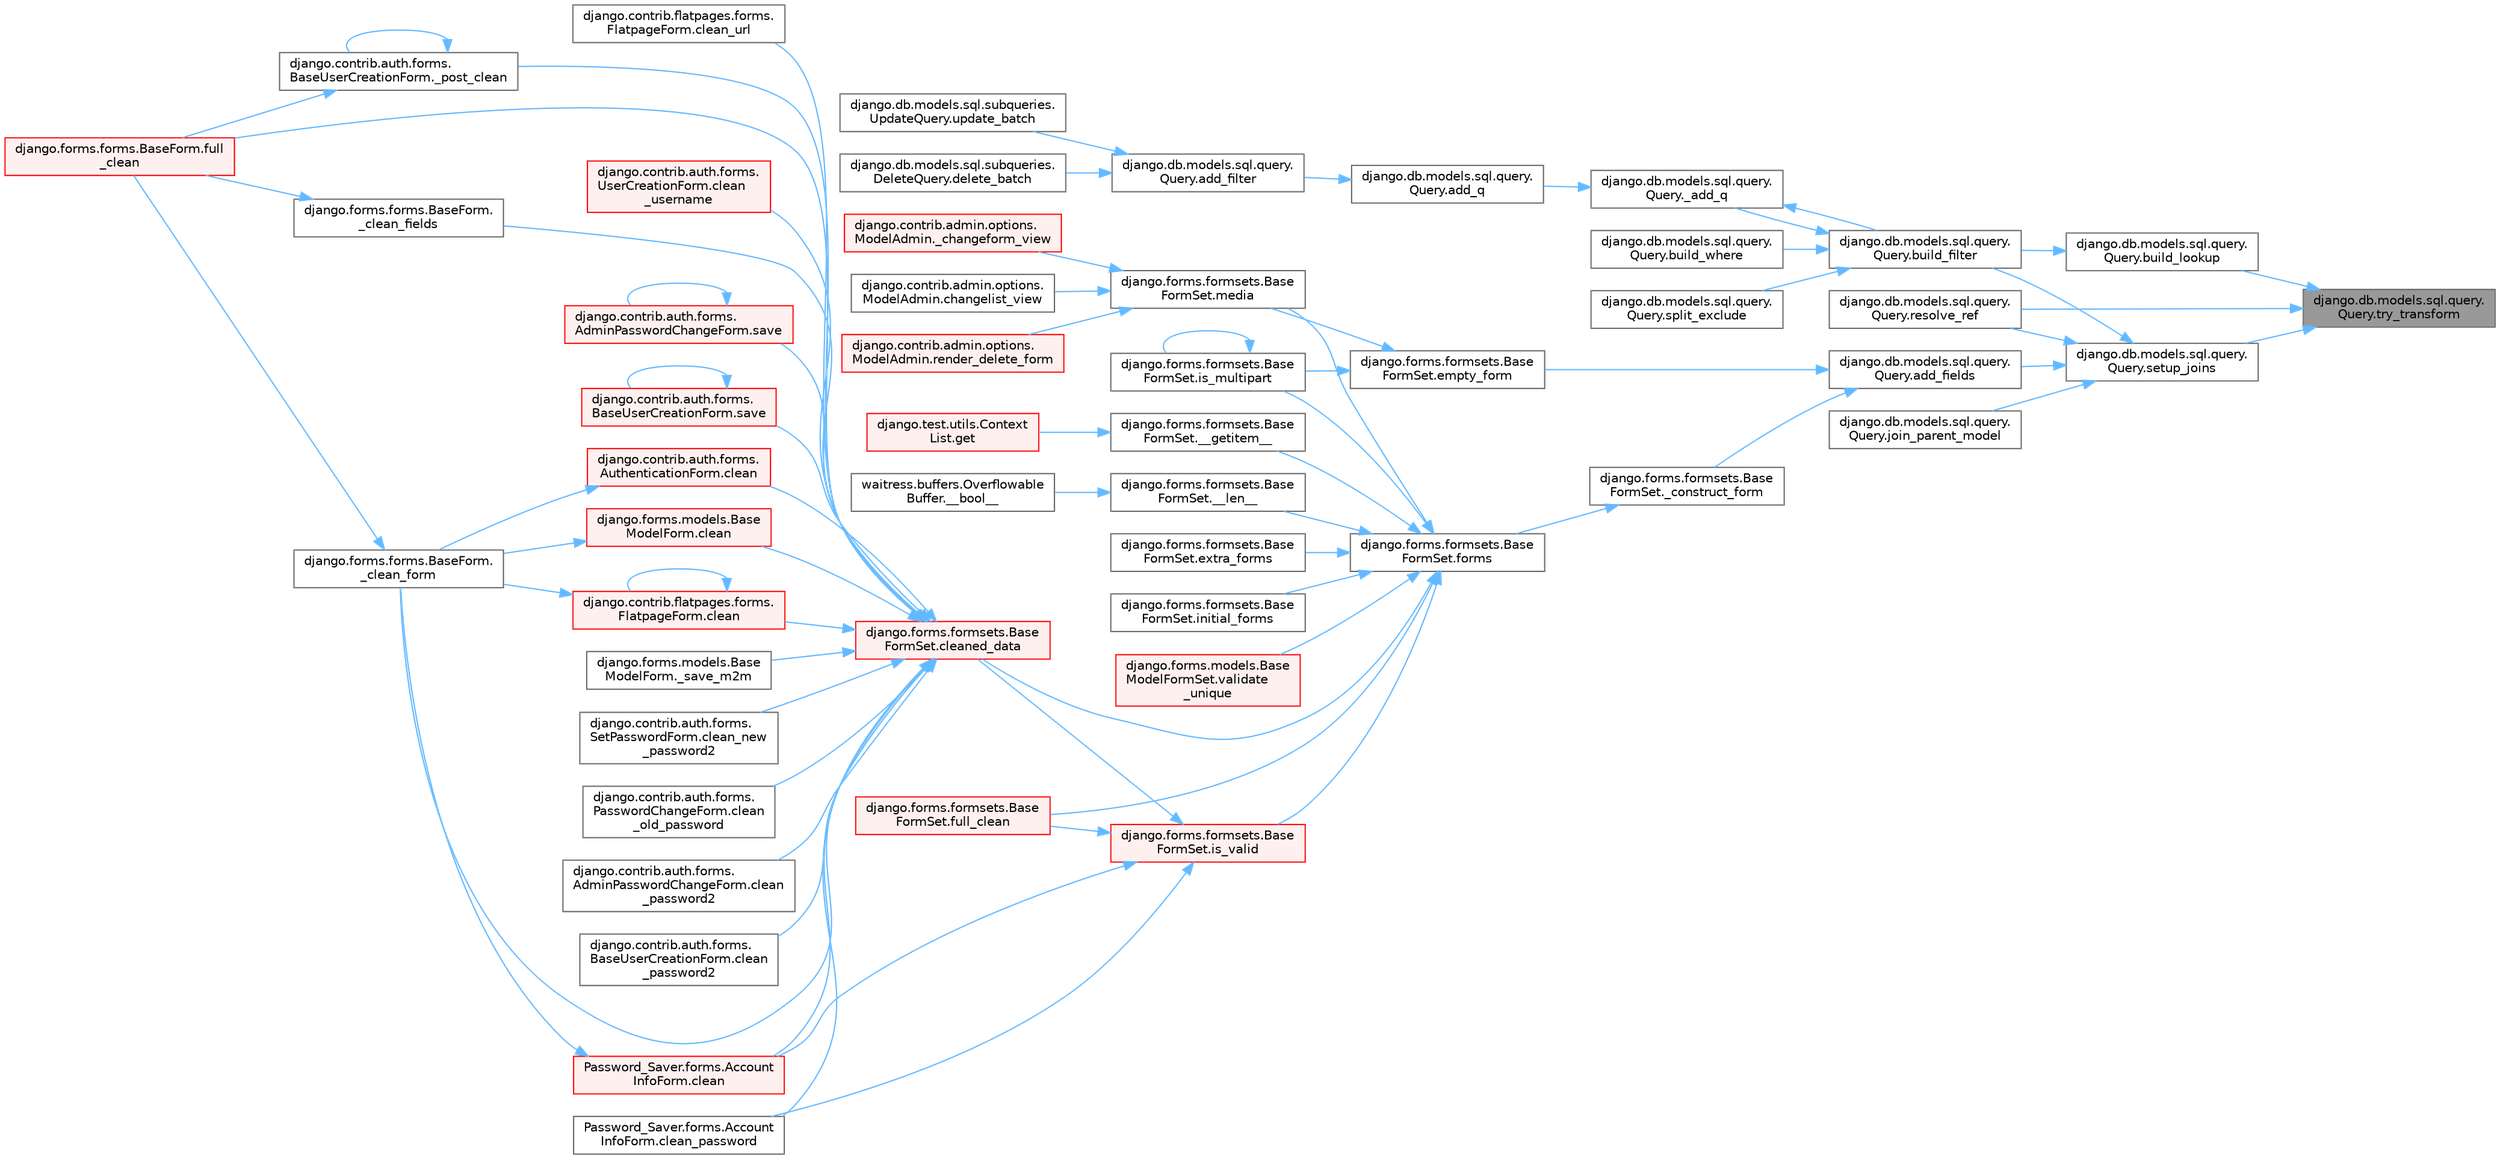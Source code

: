 digraph "django.db.models.sql.query.Query.try_transform"
{
 // LATEX_PDF_SIZE
  bgcolor="transparent";
  edge [fontname=Helvetica,fontsize=10,labelfontname=Helvetica,labelfontsize=10];
  node [fontname=Helvetica,fontsize=10,shape=box,height=0.2,width=0.4];
  rankdir="RL";
  Node1 [id="Node000001",label="django.db.models.sql.query.\lQuery.try_transform",height=0.2,width=0.4,color="gray40", fillcolor="grey60", style="filled", fontcolor="black",tooltip=" "];
  Node1 -> Node2 [id="edge1_Node000001_Node000002",dir="back",color="steelblue1",style="solid",tooltip=" "];
  Node2 [id="Node000002",label="django.db.models.sql.query.\lQuery.build_lookup",height=0.2,width=0.4,color="grey40", fillcolor="white", style="filled",URL="$classdjango_1_1db_1_1models_1_1sql_1_1query_1_1_query.html#a6f0053066d06c4acb70e5a9e38b5e574",tooltip=" "];
  Node2 -> Node3 [id="edge2_Node000002_Node000003",dir="back",color="steelblue1",style="solid",tooltip=" "];
  Node3 [id="Node000003",label="django.db.models.sql.query.\lQuery.build_filter",height=0.2,width=0.4,color="grey40", fillcolor="white", style="filled",URL="$classdjango_1_1db_1_1models_1_1sql_1_1query_1_1_query.html#a410421a0cb9cd386f5ea3fa1ee5093b8",tooltip=" "];
  Node3 -> Node4 [id="edge3_Node000003_Node000004",dir="back",color="steelblue1",style="solid",tooltip=" "];
  Node4 [id="Node000004",label="django.db.models.sql.query.\lQuery._add_q",height=0.2,width=0.4,color="grey40", fillcolor="white", style="filled",URL="$classdjango_1_1db_1_1models_1_1sql_1_1query_1_1_query.html#acba7359355d8a1af947713e9b7c495cd",tooltip=" "];
  Node4 -> Node5 [id="edge4_Node000004_Node000005",dir="back",color="steelblue1",style="solid",tooltip=" "];
  Node5 [id="Node000005",label="django.db.models.sql.query.\lQuery.add_q",height=0.2,width=0.4,color="grey40", fillcolor="white", style="filled",URL="$classdjango_1_1db_1_1models_1_1sql_1_1query_1_1_query.html#a9f2dddd1286ef7cf8474710013e6f9d1",tooltip=" "];
  Node5 -> Node6 [id="edge5_Node000005_Node000006",dir="back",color="steelblue1",style="solid",tooltip=" "];
  Node6 [id="Node000006",label="django.db.models.sql.query.\lQuery.add_filter",height=0.2,width=0.4,color="grey40", fillcolor="white", style="filled",URL="$classdjango_1_1db_1_1models_1_1sql_1_1query_1_1_query.html#a6cf5b85a93ad91f593a800a05cfe44a8",tooltip=" "];
  Node6 -> Node7 [id="edge6_Node000006_Node000007",dir="back",color="steelblue1",style="solid",tooltip=" "];
  Node7 [id="Node000007",label="django.db.models.sql.subqueries.\lDeleteQuery.delete_batch",height=0.2,width=0.4,color="grey40", fillcolor="white", style="filled",URL="$classdjango_1_1db_1_1models_1_1sql_1_1subqueries_1_1_delete_query.html#a556272878467b5e35909d791088c1b39",tooltip=" "];
  Node6 -> Node8 [id="edge7_Node000006_Node000008",dir="back",color="steelblue1",style="solid",tooltip=" "];
  Node8 [id="Node000008",label="django.db.models.sql.subqueries.\lUpdateQuery.update_batch",height=0.2,width=0.4,color="grey40", fillcolor="white", style="filled",URL="$classdjango_1_1db_1_1models_1_1sql_1_1subqueries_1_1_update_query.html#a6a4bc271988ec3153c86d7f112f6244c",tooltip=" "];
  Node4 -> Node3 [id="edge8_Node000004_Node000003",dir="back",color="steelblue1",style="solid",tooltip=" "];
  Node3 -> Node9 [id="edge9_Node000003_Node000009",dir="back",color="steelblue1",style="solid",tooltip=" "];
  Node9 [id="Node000009",label="django.db.models.sql.query.\lQuery.build_where",height=0.2,width=0.4,color="grey40", fillcolor="white", style="filled",URL="$classdjango_1_1db_1_1models_1_1sql_1_1query_1_1_query.html#a6cd85209a22990051ee2353e5a7908ae",tooltip=" "];
  Node3 -> Node10 [id="edge10_Node000003_Node000010",dir="back",color="steelblue1",style="solid",tooltip=" "];
  Node10 [id="Node000010",label="django.db.models.sql.query.\lQuery.split_exclude",height=0.2,width=0.4,color="grey40", fillcolor="white", style="filled",URL="$classdjango_1_1db_1_1models_1_1sql_1_1query_1_1_query.html#a383a0ff8738498cdb5394e3f04e3a00d",tooltip=" "];
  Node1 -> Node11 [id="edge11_Node000001_Node000011",dir="back",color="steelblue1",style="solid",tooltip=" "];
  Node11 [id="Node000011",label="django.db.models.sql.query.\lQuery.resolve_ref",height=0.2,width=0.4,color="grey40", fillcolor="white", style="filled",URL="$classdjango_1_1db_1_1models_1_1sql_1_1query_1_1_query.html#a04a08b4294679286562aa85841af46d6",tooltip=" "];
  Node1 -> Node12 [id="edge12_Node000001_Node000012",dir="back",color="steelblue1",style="solid",tooltip=" "];
  Node12 [id="Node000012",label="django.db.models.sql.query.\lQuery.setup_joins",height=0.2,width=0.4,color="grey40", fillcolor="white", style="filled",URL="$classdjango_1_1db_1_1models_1_1sql_1_1query_1_1_query.html#a086e5083d9aa4b96e72ee6897e8906cd",tooltip=" "];
  Node12 -> Node13 [id="edge13_Node000012_Node000013",dir="back",color="steelblue1",style="solid",tooltip=" "];
  Node13 [id="Node000013",label="django.db.models.sql.query.\lQuery.add_fields",height=0.2,width=0.4,color="grey40", fillcolor="white", style="filled",URL="$classdjango_1_1db_1_1models_1_1sql_1_1query_1_1_query.html#a86b6a93688b1029c5cc8095a6bc8b683",tooltip=" "];
  Node13 -> Node14 [id="edge14_Node000013_Node000014",dir="back",color="steelblue1",style="solid",tooltip=" "];
  Node14 [id="Node000014",label="django.forms.formsets.Base\lFormSet._construct_form",height=0.2,width=0.4,color="grey40", fillcolor="white", style="filled",URL="$classdjango_1_1forms_1_1formsets_1_1_base_form_set.html#a4a92b0779a5f5964325e73f9c8521fe8",tooltip=" "];
  Node14 -> Node15 [id="edge15_Node000014_Node000015",dir="back",color="steelblue1",style="solid",tooltip=" "];
  Node15 [id="Node000015",label="django.forms.formsets.Base\lFormSet.forms",height=0.2,width=0.4,color="grey40", fillcolor="white", style="filled",URL="$classdjango_1_1forms_1_1formsets_1_1_base_form_set.html#a398234150267aa3c6dceaa20a7a507f1",tooltip=" "];
  Node15 -> Node16 [id="edge16_Node000015_Node000016",dir="back",color="steelblue1",style="solid",tooltip=" "];
  Node16 [id="Node000016",label="django.forms.formsets.Base\lFormSet.__getitem__",height=0.2,width=0.4,color="grey40", fillcolor="white", style="filled",URL="$classdjango_1_1forms_1_1formsets_1_1_base_form_set.html#a3ed6460d03a41c30d519e9170d0a17cc",tooltip=" "];
  Node16 -> Node17 [id="edge17_Node000016_Node000017",dir="back",color="steelblue1",style="solid",tooltip=" "];
  Node17 [id="Node000017",label="django.test.utils.Context\lList.get",height=0.2,width=0.4,color="red", fillcolor="#FFF0F0", style="filled",URL="$classdjango_1_1test_1_1utils_1_1_context_list.html#a1797663a8ac92f44dcb9ad281a896842",tooltip=" "];
  Node15 -> Node3176 [id="edge18_Node000015_Node003176",dir="back",color="steelblue1",style="solid",tooltip=" "];
  Node3176 [id="Node003176",label="django.forms.formsets.Base\lFormSet.__len__",height=0.2,width=0.4,color="grey40", fillcolor="white", style="filled",URL="$classdjango_1_1forms_1_1formsets_1_1_base_form_set.html#aa8c1dfbddcb29c04ad7bf814137b3c36",tooltip=" "];
  Node3176 -> Node656 [id="edge19_Node003176_Node000656",dir="back",color="steelblue1",style="solid",tooltip=" "];
  Node656 [id="Node000656",label="waitress.buffers.Overflowable\lBuffer.__bool__",height=0.2,width=0.4,color="grey40", fillcolor="white", style="filled",URL="$classwaitress_1_1buffers_1_1_overflowable_buffer.html#afb6d9eccdeea0e50b91f9281878e017a",tooltip=" "];
  Node15 -> Node1775 [id="edge20_Node000015_Node001775",dir="back",color="steelblue1",style="solid",tooltip=" "];
  Node1775 [id="Node001775",label="django.forms.formsets.Base\lFormSet.cleaned_data",height=0.2,width=0.4,color="red", fillcolor="#FFF0F0", style="filled",URL="$classdjango_1_1forms_1_1formsets_1_1_base_form_set.html#ae51d85dd3faa160668adba372c4e87f7",tooltip=" "];
  Node1775 -> Node1776 [id="edge21_Node001775_Node001776",dir="back",color="steelblue1",style="solid",tooltip=" "];
  Node1776 [id="Node001776",label="django.forms.forms.BaseForm.\l_clean_fields",height=0.2,width=0.4,color="grey40", fillcolor="white", style="filled",URL="$classdjango_1_1forms_1_1forms_1_1_base_form.html#a38e014bdeb1b8c2092ec5762f1833d9a",tooltip=" "];
  Node1776 -> Node640 [id="edge22_Node001776_Node000640",dir="back",color="steelblue1",style="solid",tooltip=" "];
  Node640 [id="Node000640",label="django.forms.forms.BaseForm.full\l_clean",height=0.2,width=0.4,color="red", fillcolor="#FFF0F0", style="filled",URL="$classdjango_1_1forms_1_1forms_1_1_base_form.html#a396d2448f658dc84a0f0b473ffaae918",tooltip=" "];
  Node1775 -> Node639 [id="edge23_Node001775_Node000639",dir="back",color="steelblue1",style="solid",tooltip=" "];
  Node639 [id="Node000639",label="django.forms.forms.BaseForm.\l_clean_form",height=0.2,width=0.4,color="grey40", fillcolor="white", style="filled",URL="$classdjango_1_1forms_1_1forms_1_1_base_form.html#ae5eed108001c1a75985b75174fe23f1f",tooltip=" "];
  Node639 -> Node640 [id="edge24_Node000639_Node000640",dir="back",color="steelblue1",style="solid",tooltip=" "];
  Node1775 -> Node1777 [id="edge25_Node001775_Node001777",dir="back",color="steelblue1",style="solid",tooltip=" "];
  Node1777 [id="Node001777",label="django.contrib.auth.forms.\lBaseUserCreationForm._post_clean",height=0.2,width=0.4,color="grey40", fillcolor="white", style="filled",URL="$classdjango_1_1contrib_1_1auth_1_1forms_1_1_base_user_creation_form.html#aa7775ca44825f4bfa9262b10a9c0281c",tooltip=" "];
  Node1777 -> Node1777 [id="edge26_Node001777_Node001777",dir="back",color="steelblue1",style="solid",tooltip=" "];
  Node1777 -> Node640 [id="edge27_Node001777_Node000640",dir="back",color="steelblue1",style="solid",tooltip=" "];
  Node1775 -> Node1778 [id="edge28_Node001775_Node001778",dir="back",color="steelblue1",style="solid",tooltip=" "];
  Node1778 [id="Node001778",label="django.forms.models.Base\lModelForm._save_m2m",height=0.2,width=0.4,color="grey40", fillcolor="white", style="filled",URL="$classdjango_1_1forms_1_1models_1_1_base_model_form.html#a8e143465fa5977b65ce53f521fa65067",tooltip=" "];
  Node1775 -> Node680 [id="edge29_Node001775_Node000680",dir="back",color="steelblue1",style="solid",tooltip=" "];
  Node680 [id="Node000680",label="django.contrib.auth.forms.\lAuthenticationForm.clean",height=0.2,width=0.4,color="red", fillcolor="#FFF0F0", style="filled",URL="$classdjango_1_1contrib_1_1auth_1_1forms_1_1_authentication_form.html#a92d28be6696caa8d1b7068eefe81793a",tooltip=" "];
  Node680 -> Node639 [id="edge30_Node000680_Node000639",dir="back",color="steelblue1",style="solid",tooltip=" "];
  Node1775 -> Node1779 [id="edge31_Node001775_Node001779",dir="back",color="steelblue1",style="solid",tooltip=" "];
  Node1779 [id="Node001779",label="django.contrib.flatpages.forms.\lFlatpageForm.clean",height=0.2,width=0.4,color="red", fillcolor="#FFF0F0", style="filled",URL="$classdjango_1_1contrib_1_1flatpages_1_1forms_1_1_flatpage_form.html#a0deb29d4415dbd84c765b5972de07e52",tooltip=" "];
  Node1779 -> Node639 [id="edge32_Node001779_Node000639",dir="back",color="steelblue1",style="solid",tooltip=" "];
  Node1779 -> Node1779 [id="edge33_Node001779_Node001779",dir="back",color="steelblue1",style="solid",tooltip=" "];
  Node1775 -> Node1780 [id="edge34_Node001775_Node001780",dir="back",color="steelblue1",style="solid",tooltip=" "];
  Node1780 [id="Node001780",label="django.forms.models.Base\lModelForm.clean",height=0.2,width=0.4,color="red", fillcolor="#FFF0F0", style="filled",URL="$classdjango_1_1forms_1_1models_1_1_base_model_form.html#a6a374c3b609f402d6566b2ee3ff98672",tooltip=" "];
  Node1780 -> Node639 [id="edge35_Node001780_Node000639",dir="back",color="steelblue1",style="solid",tooltip=" "];
  Node1775 -> Node1773 [id="edge36_Node001775_Node001773",dir="back",color="steelblue1",style="solid",tooltip=" "];
  Node1773 [id="Node001773",label="Password_Saver.forms.Account\lInfoForm.clean",height=0.2,width=0.4,color="red", fillcolor="#FFF0F0", style="filled",URL="$class_password___saver_1_1forms_1_1_account_info_form.html#a89126d6030ebafc64c8aeeb352113c54",tooltip=" "];
  Node1773 -> Node639 [id="edge37_Node001773_Node000639",dir="back",color="steelblue1",style="solid",tooltip=" "];
  Node1775 -> Node1781 [id="edge38_Node001775_Node001781",dir="back",color="steelblue1",style="solid",tooltip=" "];
  Node1781 [id="Node001781",label="django.contrib.auth.forms.\lSetPasswordForm.clean_new\l_password2",height=0.2,width=0.4,color="grey40", fillcolor="white", style="filled",URL="$classdjango_1_1contrib_1_1auth_1_1forms_1_1_set_password_form.html#aefb49bddbbf63909718ecac6718b609d",tooltip=" "];
  Node1775 -> Node1782 [id="edge39_Node001775_Node001782",dir="back",color="steelblue1",style="solid",tooltip=" "];
  Node1782 [id="Node001782",label="django.contrib.auth.forms.\lPasswordChangeForm.clean\l_old_password",height=0.2,width=0.4,color="grey40", fillcolor="white", style="filled",URL="$classdjango_1_1contrib_1_1auth_1_1forms_1_1_password_change_form.html#a4d339cd14a321ba76cb6caf226c56d8d",tooltip=" "];
  Node1775 -> Node1774 [id="edge40_Node001775_Node001774",dir="back",color="steelblue1",style="solid",tooltip=" "];
  Node1774 [id="Node001774",label="Password_Saver.forms.Account\lInfoForm.clean_password",height=0.2,width=0.4,color="grey40", fillcolor="white", style="filled",URL="$class_password___saver_1_1forms_1_1_account_info_form.html#a6397d8e90a910bed34ed0ebcf5f74a4e",tooltip=" "];
  Node1775 -> Node1783 [id="edge41_Node001775_Node001783",dir="back",color="steelblue1",style="solid",tooltip=" "];
  Node1783 [id="Node001783",label="django.contrib.auth.forms.\lAdminPasswordChangeForm.clean\l_password2",height=0.2,width=0.4,color="grey40", fillcolor="white", style="filled",URL="$classdjango_1_1contrib_1_1auth_1_1forms_1_1_admin_password_change_form.html#a7e2cc7b4982538a54fc20fb155285496",tooltip=" "];
  Node1775 -> Node1784 [id="edge42_Node001775_Node001784",dir="back",color="steelblue1",style="solid",tooltip=" "];
  Node1784 [id="Node001784",label="django.contrib.auth.forms.\lBaseUserCreationForm.clean\l_password2",height=0.2,width=0.4,color="grey40", fillcolor="white", style="filled",URL="$classdjango_1_1contrib_1_1auth_1_1forms_1_1_base_user_creation_form.html#afe0d67cb9bbafa947e8c7ba75e6b8dd2",tooltip=" "];
  Node1775 -> Node1785 [id="edge43_Node001775_Node001785",dir="back",color="steelblue1",style="solid",tooltip=" "];
  Node1785 [id="Node001785",label="django.contrib.flatpages.forms.\lFlatpageForm.clean_url",height=0.2,width=0.4,color="grey40", fillcolor="white", style="filled",URL="$classdjango_1_1contrib_1_1flatpages_1_1forms_1_1_flatpage_form.html#a754fc61d64c13e49b6efd2b81954180c",tooltip=" "];
  Node1775 -> Node1786 [id="edge44_Node001775_Node001786",dir="back",color="steelblue1",style="solid",tooltip=" "];
  Node1786 [id="Node001786",label="django.contrib.auth.forms.\lUserCreationForm.clean\l_username",height=0.2,width=0.4,color="red", fillcolor="#FFF0F0", style="filled",URL="$classdjango_1_1contrib_1_1auth_1_1forms_1_1_user_creation_form.html#ab825a1782c52e0106904118ba584f68d",tooltip=" "];
  Node1775 -> Node640 [id="edge45_Node001775_Node000640",dir="back",color="steelblue1",style="solid",tooltip=" "];
  Node1775 -> Node1790 [id="edge46_Node001775_Node001790",dir="back",color="steelblue1",style="solid",tooltip=" "];
  Node1790 [id="Node001790",label="django.contrib.auth.forms.\lAdminPasswordChangeForm.save",height=0.2,width=0.4,color="red", fillcolor="#FFF0F0", style="filled",URL="$classdjango_1_1contrib_1_1auth_1_1forms_1_1_admin_password_change_form.html#ae15e853bc0c64b8b061876b4987d63fc",tooltip=" "];
  Node1790 -> Node1790 [id="edge47_Node001790_Node001790",dir="back",color="steelblue1",style="solid",tooltip=" "];
  Node1775 -> Node1791 [id="edge48_Node001775_Node001791",dir="back",color="steelblue1",style="solid",tooltip=" "];
  Node1791 [id="Node001791",label="django.contrib.auth.forms.\lBaseUserCreationForm.save",height=0.2,width=0.4,color="red", fillcolor="#FFF0F0", style="filled",URL="$classdjango_1_1contrib_1_1auth_1_1forms_1_1_base_user_creation_form.html#a5375478a3c6ff7c9d6983081bb2e46c0",tooltip=" "];
  Node1791 -> Node1791 [id="edge49_Node001791_Node001791",dir="back",color="steelblue1",style="solid",tooltip=" "];
  Node15 -> Node1928 [id="edge50_Node000015_Node001928",dir="back",color="steelblue1",style="solid",tooltip=" "];
  Node1928 [id="Node001928",label="django.forms.formsets.Base\lFormSet.extra_forms",height=0.2,width=0.4,color="grey40", fillcolor="white", style="filled",URL="$classdjango_1_1forms_1_1formsets_1_1_base_form_set.html#a80e8dd7968259b3ccdfd86ac190c342a",tooltip=" "];
  Node15 -> Node1795 [id="edge51_Node000015_Node001795",dir="back",color="steelblue1",style="solid",tooltip=" "];
  Node1795 [id="Node001795",label="django.forms.formsets.Base\lFormSet.full_clean",height=0.2,width=0.4,color="red", fillcolor="#FFF0F0", style="filled",URL="$classdjango_1_1forms_1_1formsets_1_1_base_form_set.html#aa475bdb58853c14bfcd93bd7b494e3b1",tooltip=" "];
  Node15 -> Node1929 [id="edge52_Node000015_Node001929",dir="back",color="steelblue1",style="solid",tooltip=" "];
  Node1929 [id="Node001929",label="django.forms.formsets.Base\lFormSet.initial_forms",height=0.2,width=0.4,color="grey40", fillcolor="white", style="filled",URL="$classdjango_1_1forms_1_1formsets_1_1_base_form_set.html#a36a0e4b12f42f368c74d3a704cc58d03",tooltip=" "];
  Node15 -> Node1901 [id="edge53_Node000015_Node001901",dir="back",color="steelblue1",style="solid",tooltip=" "];
  Node1901 [id="Node001901",label="django.forms.formsets.Base\lFormSet.is_multipart",height=0.2,width=0.4,color="grey40", fillcolor="white", style="filled",URL="$classdjango_1_1forms_1_1formsets_1_1_base_form_set.html#a70cb5455998cfb8556810d3215d617c8",tooltip=" "];
  Node1901 -> Node1901 [id="edge54_Node001901_Node001901",dir="back",color="steelblue1",style="solid",tooltip=" "];
  Node15 -> Node1794 [id="edge55_Node000015_Node001794",dir="back",color="steelblue1",style="solid",tooltip=" "];
  Node1794 [id="Node001794",label="django.forms.formsets.Base\lFormSet.is_valid",height=0.2,width=0.4,color="red", fillcolor="#FFF0F0", style="filled",URL="$classdjango_1_1forms_1_1formsets_1_1_base_form_set.html#a713477cfb7c01e723400df62b49c250c",tooltip=" "];
  Node1794 -> Node1773 [id="edge56_Node001794_Node001773",dir="back",color="steelblue1",style="solid",tooltip=" "];
  Node1794 -> Node1774 [id="edge57_Node001794_Node001774",dir="back",color="steelblue1",style="solid",tooltip=" "];
  Node1794 -> Node1775 [id="edge58_Node001794_Node001775",dir="back",color="steelblue1",style="solid",tooltip=" "];
  Node1794 -> Node1795 [id="edge59_Node001794_Node001795",dir="back",color="steelblue1",style="solid",tooltip=" "];
  Node15 -> Node1902 [id="edge60_Node000015_Node001902",dir="back",color="steelblue1",style="solid",tooltip=" "];
  Node1902 [id="Node001902",label="django.forms.formsets.Base\lFormSet.media",height=0.2,width=0.4,color="grey40", fillcolor="white", style="filled",URL="$classdjango_1_1forms_1_1formsets_1_1_base_form_set.html#a6f8913e4888f6eb8afa928cf91e9c8f9",tooltip=" "];
  Node1902 -> Node1903 [id="edge61_Node001902_Node001903",dir="back",color="steelblue1",style="solid",tooltip=" "];
  Node1903 [id="Node001903",label="django.contrib.admin.options.\lModelAdmin._changeform_view",height=0.2,width=0.4,color="red", fillcolor="#FFF0F0", style="filled",URL="$classdjango_1_1contrib_1_1admin_1_1options_1_1_model_admin.html#a06082f9f8128d66a16cda8098c673dae",tooltip=" "];
  Node1902 -> Node1907 [id="edge62_Node001902_Node001907",dir="back",color="steelblue1",style="solid",tooltip=" "];
  Node1907 [id="Node001907",label="django.contrib.admin.options.\lModelAdmin.changelist_view",height=0.2,width=0.4,color="grey40", fillcolor="white", style="filled",URL="$classdjango_1_1contrib_1_1admin_1_1options_1_1_model_admin.html#af5f3d8010317ded7325e649561a4d909",tooltip=" "];
  Node1902 -> Node1908 [id="edge63_Node001902_Node001908",dir="back",color="steelblue1",style="solid",tooltip=" "];
  Node1908 [id="Node001908",label="django.contrib.admin.options.\lModelAdmin.render_delete_form",height=0.2,width=0.4,color="red", fillcolor="#FFF0F0", style="filled",URL="$classdjango_1_1contrib_1_1admin_1_1options_1_1_model_admin.html#a027ffc94c0e782bdb539dab9e58d293f",tooltip=" "];
  Node15 -> Node3177 [id="edge64_Node000015_Node003177",dir="back",color="steelblue1",style="solid",tooltip=" "];
  Node3177 [id="Node003177",label="django.forms.models.Base\lModelFormSet.validate\l_unique",height=0.2,width=0.4,color="red", fillcolor="#FFF0F0", style="filled",URL="$classdjango_1_1forms_1_1models_1_1_base_model_form_set.html#a0d01f97a86fd02a126b2fd51d02fd07d",tooltip=" "];
  Node13 -> Node1900 [id="edge65_Node000013_Node001900",dir="back",color="steelblue1",style="solid",tooltip=" "];
  Node1900 [id="Node001900",label="django.forms.formsets.Base\lFormSet.empty_form",height=0.2,width=0.4,color="grey40", fillcolor="white", style="filled",URL="$classdjango_1_1forms_1_1formsets_1_1_base_form_set.html#a69a56ef37f740ee182c119cf62cf42a1",tooltip=" "];
  Node1900 -> Node1901 [id="edge66_Node001900_Node001901",dir="back",color="steelblue1",style="solid",tooltip=" "];
  Node1900 -> Node1902 [id="edge67_Node001900_Node001902",dir="back",color="steelblue1",style="solid",tooltip=" "];
  Node12 -> Node3 [id="edge68_Node000012_Node000003",dir="back",color="steelblue1",style="solid",tooltip=" "];
  Node12 -> Node3179 [id="edge69_Node000012_Node003179",dir="back",color="steelblue1",style="solid",tooltip=" "];
  Node3179 [id="Node003179",label="django.db.models.sql.query.\lQuery.join_parent_model",height=0.2,width=0.4,color="grey40", fillcolor="white", style="filled",URL="$classdjango_1_1db_1_1models_1_1sql_1_1query_1_1_query.html#a847f9a68370e4bce573809f03d212e57",tooltip=" "];
  Node12 -> Node11 [id="edge70_Node000012_Node000011",dir="back",color="steelblue1",style="solid",tooltip=" "];
}
